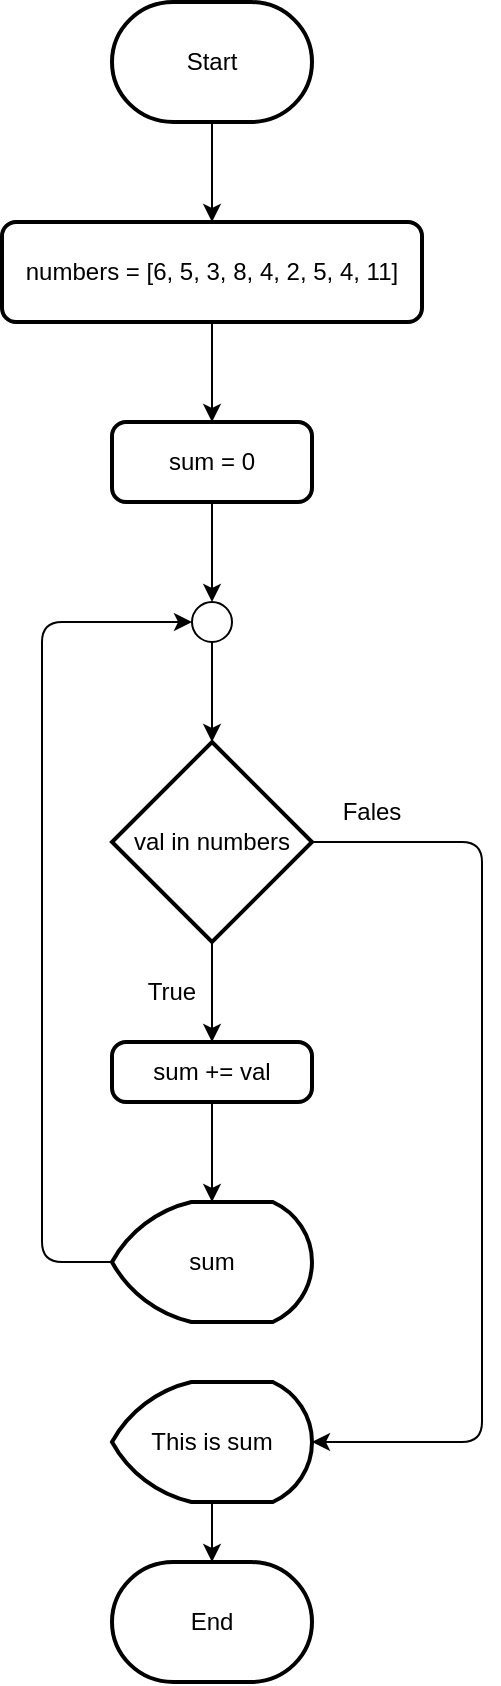 <mxfile>
    <diagram id="swsco7EXKMAQk_w0YZR_" name="Page-1">
        <mxGraphModel dx="796" dy="344" grid="1" gridSize="10" guides="1" tooltips="1" connect="1" arrows="1" fold="1" page="1" pageScale="1" pageWidth="1100" pageHeight="1700" math="0" shadow="0">
            <root>
                <mxCell id="0"/>
                <mxCell id="1" parent="0"/>
                <mxCell id="2" value="True" style="text;html=1;strokeColor=none;fillColor=none;align=center;verticalAlign=middle;whiteSpace=wrap;rounded=0;labelBackgroundColor=none;" vertex="1" parent="1">
                    <mxGeometry x="375" y="590" width="60" height="30" as="geometry"/>
                </mxCell>
                <mxCell id="3" value="Fales" style="text;html=1;strokeColor=none;fillColor=none;align=center;verticalAlign=middle;whiteSpace=wrap;rounded=0;labelBackgroundColor=none;" vertex="1" parent="1">
                    <mxGeometry x="475" y="500" width="60" height="30" as="geometry"/>
                </mxCell>
                <mxCell id="4" value="" style="edgeStyle=none;html=1;labelBackgroundColor=none;" edge="1" parent="1" source="5" target="14">
                    <mxGeometry relative="1" as="geometry"/>
                </mxCell>
                <mxCell id="5" value="" style="ellipse;whiteSpace=wrap;html=1;aspect=fixed;labelBackgroundColor=none;" vertex="1" parent="1">
                    <mxGeometry x="415" y="410" width="20" height="20" as="geometry"/>
                </mxCell>
                <mxCell id="6" value="" style="edgeStyle=none;html=1;labelBackgroundColor=none;" edge="1" parent="1" source="7" target="9">
                    <mxGeometry relative="1" as="geometry"/>
                </mxCell>
                <mxCell id="7" value="Start" style="strokeWidth=2;html=1;shape=mxgraph.flowchart.terminator;whiteSpace=wrap;labelBackgroundColor=none;" vertex="1" parent="1">
                    <mxGeometry x="375" y="110" width="100" height="60" as="geometry"/>
                </mxCell>
                <mxCell id="8" value="" style="edgeStyle=none;html=1;labelBackgroundColor=none;" edge="1" parent="1" source="9" target="11">
                    <mxGeometry relative="1" as="geometry"/>
                </mxCell>
                <mxCell id="9" value="numbers = [6, 5, 3, 8, 4, 2, 5, 4, 11]" style="rounded=1;whiteSpace=wrap;html=1;absoluteArcSize=1;arcSize=14;strokeWidth=2;labelBackgroundColor=none;" vertex="1" parent="1">
                    <mxGeometry x="320" y="220" width="210" height="50" as="geometry"/>
                </mxCell>
                <mxCell id="10" value="" style="edgeStyle=none;html=1;labelBackgroundColor=none;" edge="1" parent="1" source="11" target="5">
                    <mxGeometry relative="1" as="geometry"/>
                </mxCell>
                <mxCell id="11" value="sum = 0" style="rounded=1;whiteSpace=wrap;html=1;absoluteArcSize=1;arcSize=14;strokeWidth=2;labelBackgroundColor=none;" vertex="1" parent="1">
                    <mxGeometry x="375" y="320" width="100" height="40" as="geometry"/>
                </mxCell>
                <mxCell id="12" value="" style="edgeStyle=none;html=1;labelBackgroundColor=none;" edge="1" parent="1" source="14" target="16">
                    <mxGeometry relative="1" as="geometry"/>
                </mxCell>
                <mxCell id="13" style="edgeStyle=none;html=1;entryX=1;entryY=0.5;entryDx=0;entryDy=0;entryPerimeter=0;labelBackgroundColor=none;" edge="1" parent="1" source="14" target="19">
                    <mxGeometry relative="1" as="geometry">
                        <Array as="points">
                            <mxPoint x="560" y="530"/>
                            <mxPoint x="560" y="830"/>
                        </Array>
                    </mxGeometry>
                </mxCell>
                <mxCell id="14" value="val in numbers" style="strokeWidth=2;html=1;shape=mxgraph.flowchart.decision;whiteSpace=wrap;labelBackgroundColor=none;" vertex="1" parent="1">
                    <mxGeometry x="375" y="480" width="100" height="100" as="geometry"/>
                </mxCell>
                <mxCell id="15" value="" style="edgeStyle=none;html=1;labelBackgroundColor=none;" edge="1" parent="1" source="16" target="18">
                    <mxGeometry relative="1" as="geometry"/>
                </mxCell>
                <mxCell id="16" value="sum += val" style="rounded=1;whiteSpace=wrap;html=1;absoluteArcSize=1;arcSize=14;strokeWidth=2;labelBackgroundColor=none;" vertex="1" parent="1">
                    <mxGeometry x="375" y="630" width="100" height="30" as="geometry"/>
                </mxCell>
                <mxCell id="17" style="edgeStyle=none;html=1;entryX=0;entryY=0.5;entryDx=0;entryDy=0;labelBackgroundColor=none;" edge="1" parent="1" source="18" target="5">
                    <mxGeometry relative="1" as="geometry">
                        <Array as="points">
                            <mxPoint x="340" y="740"/>
                            <mxPoint x="340" y="420"/>
                        </Array>
                    </mxGeometry>
                </mxCell>
                <mxCell id="18" value="sum" style="strokeWidth=2;html=1;shape=mxgraph.flowchart.display;whiteSpace=wrap;labelBackgroundColor=none;" vertex="1" parent="1">
                    <mxGeometry x="375" y="710" width="100" height="60" as="geometry"/>
                </mxCell>
                <mxCell id="21" value="" style="edgeStyle=none;html=1;labelBackgroundColor=none;" edge="1" parent="1" source="19" target="20">
                    <mxGeometry relative="1" as="geometry"/>
                </mxCell>
                <mxCell id="19" value="This is sum" style="strokeWidth=2;html=1;shape=mxgraph.flowchart.display;whiteSpace=wrap;labelBackgroundColor=none;" vertex="1" parent="1">
                    <mxGeometry x="375" y="800" width="100" height="60" as="geometry"/>
                </mxCell>
                <mxCell id="20" value="End" style="strokeWidth=2;html=1;shape=mxgraph.flowchart.terminator;whiteSpace=wrap;labelBackgroundColor=none;" vertex="1" parent="1">
                    <mxGeometry x="375" y="890" width="100" height="60" as="geometry"/>
                </mxCell>
            </root>
        </mxGraphModel>
    </diagram>
</mxfile>